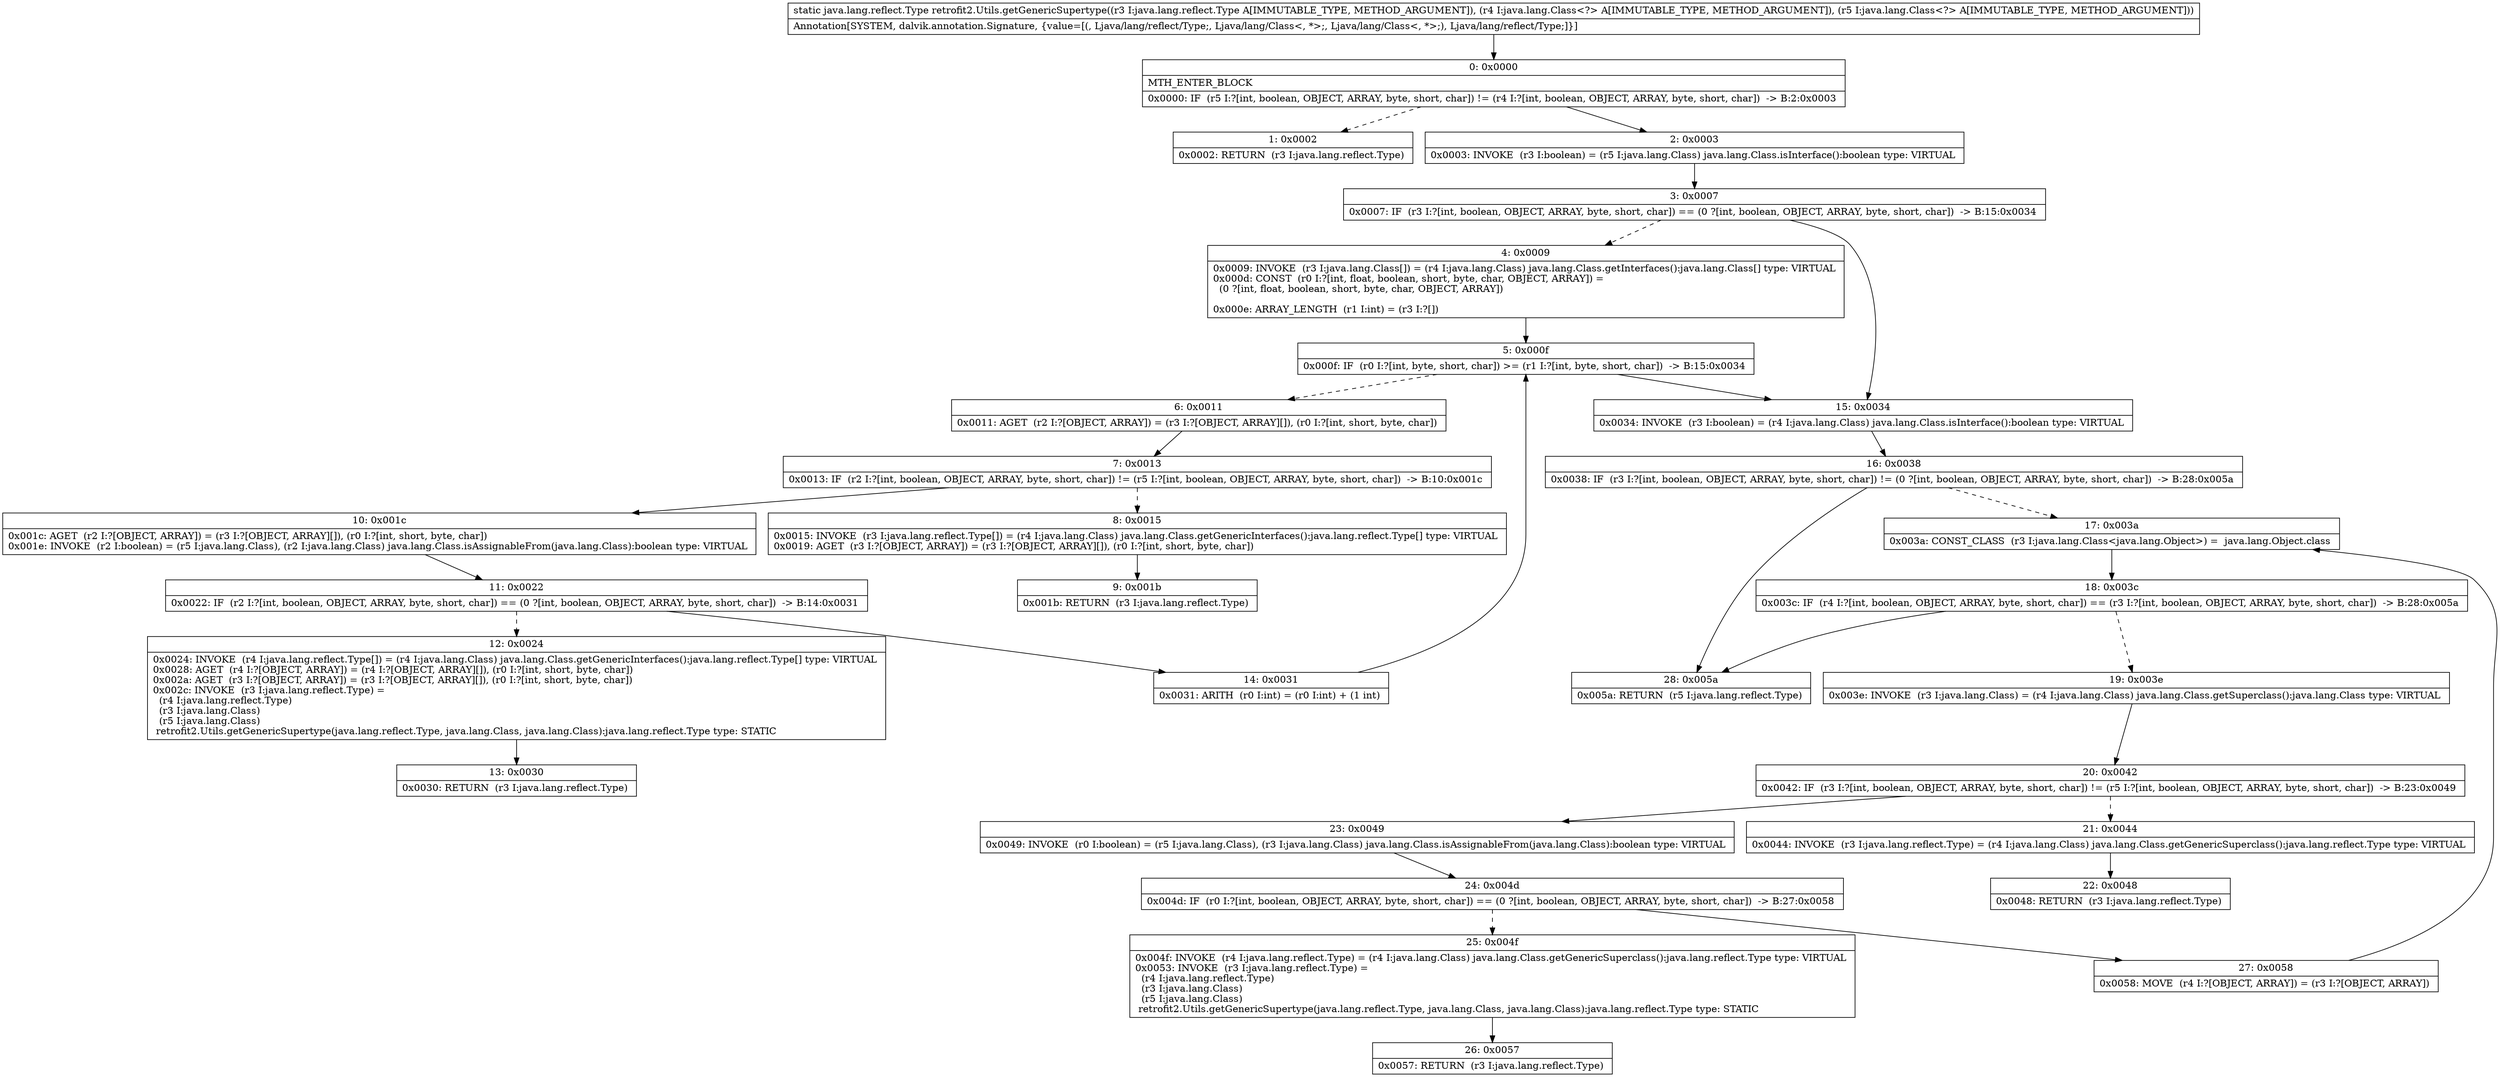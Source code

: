digraph "CFG forretrofit2.Utils.getGenericSupertype(Ljava\/lang\/reflect\/Type;Ljava\/lang\/Class;Ljava\/lang\/Class;)Ljava\/lang\/reflect\/Type;" {
Node_0 [shape=record,label="{0\:\ 0x0000|MTH_ENTER_BLOCK\l|0x0000: IF  (r5 I:?[int, boolean, OBJECT, ARRAY, byte, short, char]) != (r4 I:?[int, boolean, OBJECT, ARRAY, byte, short, char])  \-\> B:2:0x0003 \l}"];
Node_1 [shape=record,label="{1\:\ 0x0002|0x0002: RETURN  (r3 I:java.lang.reflect.Type) \l}"];
Node_2 [shape=record,label="{2\:\ 0x0003|0x0003: INVOKE  (r3 I:boolean) = (r5 I:java.lang.Class) java.lang.Class.isInterface():boolean type: VIRTUAL \l}"];
Node_3 [shape=record,label="{3\:\ 0x0007|0x0007: IF  (r3 I:?[int, boolean, OBJECT, ARRAY, byte, short, char]) == (0 ?[int, boolean, OBJECT, ARRAY, byte, short, char])  \-\> B:15:0x0034 \l}"];
Node_4 [shape=record,label="{4\:\ 0x0009|0x0009: INVOKE  (r3 I:java.lang.Class[]) = (r4 I:java.lang.Class) java.lang.Class.getInterfaces():java.lang.Class[] type: VIRTUAL \l0x000d: CONST  (r0 I:?[int, float, boolean, short, byte, char, OBJECT, ARRAY]) = \l  (0 ?[int, float, boolean, short, byte, char, OBJECT, ARRAY])\l \l0x000e: ARRAY_LENGTH  (r1 I:int) = (r3 I:?[]) \l}"];
Node_5 [shape=record,label="{5\:\ 0x000f|0x000f: IF  (r0 I:?[int, byte, short, char]) \>= (r1 I:?[int, byte, short, char])  \-\> B:15:0x0034 \l}"];
Node_6 [shape=record,label="{6\:\ 0x0011|0x0011: AGET  (r2 I:?[OBJECT, ARRAY]) = (r3 I:?[OBJECT, ARRAY][]), (r0 I:?[int, short, byte, char]) \l}"];
Node_7 [shape=record,label="{7\:\ 0x0013|0x0013: IF  (r2 I:?[int, boolean, OBJECT, ARRAY, byte, short, char]) != (r5 I:?[int, boolean, OBJECT, ARRAY, byte, short, char])  \-\> B:10:0x001c \l}"];
Node_8 [shape=record,label="{8\:\ 0x0015|0x0015: INVOKE  (r3 I:java.lang.reflect.Type[]) = (r4 I:java.lang.Class) java.lang.Class.getGenericInterfaces():java.lang.reflect.Type[] type: VIRTUAL \l0x0019: AGET  (r3 I:?[OBJECT, ARRAY]) = (r3 I:?[OBJECT, ARRAY][]), (r0 I:?[int, short, byte, char]) \l}"];
Node_9 [shape=record,label="{9\:\ 0x001b|0x001b: RETURN  (r3 I:java.lang.reflect.Type) \l}"];
Node_10 [shape=record,label="{10\:\ 0x001c|0x001c: AGET  (r2 I:?[OBJECT, ARRAY]) = (r3 I:?[OBJECT, ARRAY][]), (r0 I:?[int, short, byte, char]) \l0x001e: INVOKE  (r2 I:boolean) = (r5 I:java.lang.Class), (r2 I:java.lang.Class) java.lang.Class.isAssignableFrom(java.lang.Class):boolean type: VIRTUAL \l}"];
Node_11 [shape=record,label="{11\:\ 0x0022|0x0022: IF  (r2 I:?[int, boolean, OBJECT, ARRAY, byte, short, char]) == (0 ?[int, boolean, OBJECT, ARRAY, byte, short, char])  \-\> B:14:0x0031 \l}"];
Node_12 [shape=record,label="{12\:\ 0x0024|0x0024: INVOKE  (r4 I:java.lang.reflect.Type[]) = (r4 I:java.lang.Class) java.lang.Class.getGenericInterfaces():java.lang.reflect.Type[] type: VIRTUAL \l0x0028: AGET  (r4 I:?[OBJECT, ARRAY]) = (r4 I:?[OBJECT, ARRAY][]), (r0 I:?[int, short, byte, char]) \l0x002a: AGET  (r3 I:?[OBJECT, ARRAY]) = (r3 I:?[OBJECT, ARRAY][]), (r0 I:?[int, short, byte, char]) \l0x002c: INVOKE  (r3 I:java.lang.reflect.Type) = \l  (r4 I:java.lang.reflect.Type)\l  (r3 I:java.lang.Class)\l  (r5 I:java.lang.Class)\l retrofit2.Utils.getGenericSupertype(java.lang.reflect.Type, java.lang.Class, java.lang.Class):java.lang.reflect.Type type: STATIC \l}"];
Node_13 [shape=record,label="{13\:\ 0x0030|0x0030: RETURN  (r3 I:java.lang.reflect.Type) \l}"];
Node_14 [shape=record,label="{14\:\ 0x0031|0x0031: ARITH  (r0 I:int) = (r0 I:int) + (1 int) \l}"];
Node_15 [shape=record,label="{15\:\ 0x0034|0x0034: INVOKE  (r3 I:boolean) = (r4 I:java.lang.Class) java.lang.Class.isInterface():boolean type: VIRTUAL \l}"];
Node_16 [shape=record,label="{16\:\ 0x0038|0x0038: IF  (r3 I:?[int, boolean, OBJECT, ARRAY, byte, short, char]) != (0 ?[int, boolean, OBJECT, ARRAY, byte, short, char])  \-\> B:28:0x005a \l}"];
Node_17 [shape=record,label="{17\:\ 0x003a|0x003a: CONST_CLASS  (r3 I:java.lang.Class\<java.lang.Object\>) =  java.lang.Object.class \l}"];
Node_18 [shape=record,label="{18\:\ 0x003c|0x003c: IF  (r4 I:?[int, boolean, OBJECT, ARRAY, byte, short, char]) == (r3 I:?[int, boolean, OBJECT, ARRAY, byte, short, char])  \-\> B:28:0x005a \l}"];
Node_19 [shape=record,label="{19\:\ 0x003e|0x003e: INVOKE  (r3 I:java.lang.Class) = (r4 I:java.lang.Class) java.lang.Class.getSuperclass():java.lang.Class type: VIRTUAL \l}"];
Node_20 [shape=record,label="{20\:\ 0x0042|0x0042: IF  (r3 I:?[int, boolean, OBJECT, ARRAY, byte, short, char]) != (r5 I:?[int, boolean, OBJECT, ARRAY, byte, short, char])  \-\> B:23:0x0049 \l}"];
Node_21 [shape=record,label="{21\:\ 0x0044|0x0044: INVOKE  (r3 I:java.lang.reflect.Type) = (r4 I:java.lang.Class) java.lang.Class.getGenericSuperclass():java.lang.reflect.Type type: VIRTUAL \l}"];
Node_22 [shape=record,label="{22\:\ 0x0048|0x0048: RETURN  (r3 I:java.lang.reflect.Type) \l}"];
Node_23 [shape=record,label="{23\:\ 0x0049|0x0049: INVOKE  (r0 I:boolean) = (r5 I:java.lang.Class), (r3 I:java.lang.Class) java.lang.Class.isAssignableFrom(java.lang.Class):boolean type: VIRTUAL \l}"];
Node_24 [shape=record,label="{24\:\ 0x004d|0x004d: IF  (r0 I:?[int, boolean, OBJECT, ARRAY, byte, short, char]) == (0 ?[int, boolean, OBJECT, ARRAY, byte, short, char])  \-\> B:27:0x0058 \l}"];
Node_25 [shape=record,label="{25\:\ 0x004f|0x004f: INVOKE  (r4 I:java.lang.reflect.Type) = (r4 I:java.lang.Class) java.lang.Class.getGenericSuperclass():java.lang.reflect.Type type: VIRTUAL \l0x0053: INVOKE  (r3 I:java.lang.reflect.Type) = \l  (r4 I:java.lang.reflect.Type)\l  (r3 I:java.lang.Class)\l  (r5 I:java.lang.Class)\l retrofit2.Utils.getGenericSupertype(java.lang.reflect.Type, java.lang.Class, java.lang.Class):java.lang.reflect.Type type: STATIC \l}"];
Node_26 [shape=record,label="{26\:\ 0x0057|0x0057: RETURN  (r3 I:java.lang.reflect.Type) \l}"];
Node_27 [shape=record,label="{27\:\ 0x0058|0x0058: MOVE  (r4 I:?[OBJECT, ARRAY]) = (r3 I:?[OBJECT, ARRAY]) \l}"];
Node_28 [shape=record,label="{28\:\ 0x005a|0x005a: RETURN  (r5 I:java.lang.reflect.Type) \l}"];
MethodNode[shape=record,label="{static java.lang.reflect.Type retrofit2.Utils.getGenericSupertype((r3 I:java.lang.reflect.Type A[IMMUTABLE_TYPE, METHOD_ARGUMENT]), (r4 I:java.lang.Class\<?\> A[IMMUTABLE_TYPE, METHOD_ARGUMENT]), (r5 I:java.lang.Class\<?\> A[IMMUTABLE_TYPE, METHOD_ARGUMENT]))  | Annotation[SYSTEM, dalvik.annotation.Signature, \{value=[(, Ljava\/lang\/reflect\/Type;, Ljava\/lang\/Class\<, *\>;, Ljava\/lang\/Class\<, *\>;), Ljava\/lang\/reflect\/Type;]\}]\l}"];
MethodNode -> Node_0;
Node_0 -> Node_1[style=dashed];
Node_0 -> Node_2;
Node_2 -> Node_3;
Node_3 -> Node_4[style=dashed];
Node_3 -> Node_15;
Node_4 -> Node_5;
Node_5 -> Node_6[style=dashed];
Node_5 -> Node_15;
Node_6 -> Node_7;
Node_7 -> Node_8[style=dashed];
Node_7 -> Node_10;
Node_8 -> Node_9;
Node_10 -> Node_11;
Node_11 -> Node_12[style=dashed];
Node_11 -> Node_14;
Node_12 -> Node_13;
Node_14 -> Node_5;
Node_15 -> Node_16;
Node_16 -> Node_17[style=dashed];
Node_16 -> Node_28;
Node_17 -> Node_18;
Node_18 -> Node_19[style=dashed];
Node_18 -> Node_28;
Node_19 -> Node_20;
Node_20 -> Node_21[style=dashed];
Node_20 -> Node_23;
Node_21 -> Node_22;
Node_23 -> Node_24;
Node_24 -> Node_25[style=dashed];
Node_24 -> Node_27;
Node_25 -> Node_26;
Node_27 -> Node_17;
}

